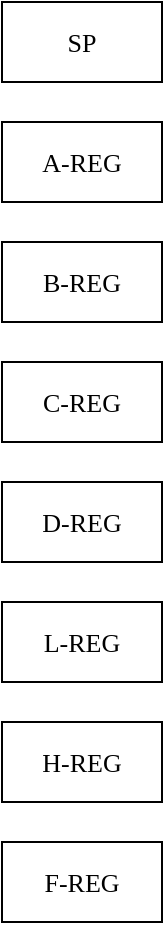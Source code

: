 <mxfile version="24.4.8" type="device">
  <diagram name="Page-1" id="vSwhyiz1Xy6Y2kjDcV_P">
    <mxGraphModel dx="1195" dy="696" grid="1" gridSize="10" guides="1" tooltips="1" connect="1" arrows="1" fold="1" page="1" pageScale="1" pageWidth="827" pageHeight="1169" background="none" math="1" shadow="0">
      <root>
        <mxCell id="0" />
        <mxCell id="1" parent="0" />
        <mxCell id="f0YBtFWHTB3nNhvCSGX3-1" value="A-REG" style="rounded=0;whiteSpace=wrap;html=1;fontFamily=jetbrains mono;fontSize=13;" vertex="1" parent="1">
          <mxGeometry x="160" y="140" width="80" height="40" as="geometry" />
        </mxCell>
        <mxCell id="f0YBtFWHTB3nNhvCSGX3-2" value="B-REG" style="rounded=0;whiteSpace=wrap;html=1;fontFamily=jetbrains mono;fontSize=13;" vertex="1" parent="1">
          <mxGeometry x="160" y="200" width="80" height="40" as="geometry" />
        </mxCell>
        <mxCell id="f0YBtFWHTB3nNhvCSGX3-3" value="C-REG" style="rounded=0;whiteSpace=wrap;html=1;fontFamily=jetbrains mono;fontSize=13;" vertex="1" parent="1">
          <mxGeometry x="160" y="260" width="80" height="40" as="geometry" />
        </mxCell>
        <mxCell id="f0YBtFWHTB3nNhvCSGX3-4" value="D-REG" style="rounded=0;whiteSpace=wrap;html=1;fontFamily=jetbrains mono;fontSize=13;" vertex="1" parent="1">
          <mxGeometry x="160" y="320" width="80" height="40" as="geometry" />
        </mxCell>
        <mxCell id="f0YBtFWHTB3nNhvCSGX3-5" value="SP" style="rounded=0;whiteSpace=wrap;html=1;fontFamily=jetbrains mono;fontSize=13;" vertex="1" parent="1">
          <mxGeometry x="160" y="80" width="80" height="40" as="geometry" />
        </mxCell>
        <mxCell id="f0YBtFWHTB3nNhvCSGX3-6" value="L-REG" style="rounded=0;whiteSpace=wrap;html=1;fontFamily=jetbrains mono;fontSize=13;" vertex="1" parent="1">
          <mxGeometry x="160" y="380" width="80" height="40" as="geometry" />
        </mxCell>
        <mxCell id="f0YBtFWHTB3nNhvCSGX3-7" value="H-REG" style="rounded=0;whiteSpace=wrap;html=1;fontFamily=jetbrains mono;fontSize=13;" vertex="1" parent="1">
          <mxGeometry x="160" y="440" width="80" height="40" as="geometry" />
        </mxCell>
        <mxCell id="f0YBtFWHTB3nNhvCSGX3-8" value="F-REG" style="rounded=0;whiteSpace=wrap;html=1;fontFamily=jetbrains mono;fontSize=13;" vertex="1" parent="1">
          <mxGeometry x="160" y="500" width="80" height="40" as="geometry" />
        </mxCell>
      </root>
    </mxGraphModel>
  </diagram>
</mxfile>
